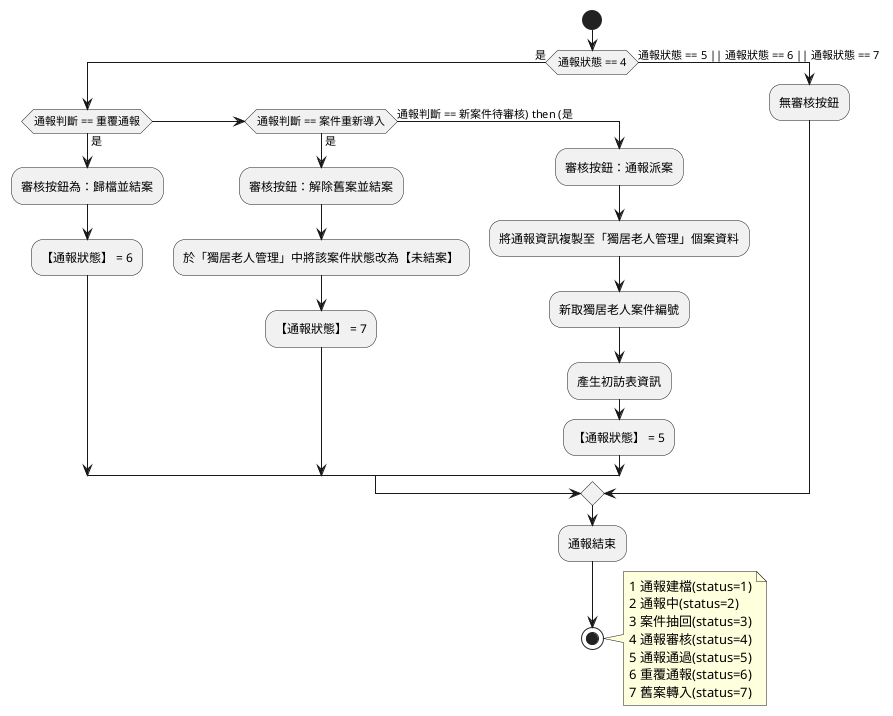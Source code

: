 @startuml

start

if (通報狀態 == 4) then (是)
  if (通報判斷 == 重覆通報) then (是)
    :審核按鈕為：歸檔並結案;
    :【通報狀態】 = 6;
  elseif (通報判斷 == 案件重新導入) then (是)
    :審核按鈕：解除舊案並結案;
    :於「獨居老人管理」中將該案件狀態改為【未結案】;
    :【通報狀態】 = 7;
  else (通報判斷 == 新案件待審核) then (是)
    :審核按鈕：通報派案;

    :將通報資訊複製至「獨居老人管理」個案資料;
    :新取獨居老人案件編號;
    :產生初訪表資訊;
    :【通報狀態】 = 5;
  endif
else (通報狀態 == 5 || 通報狀態 == 6 || 通報狀態 == 7 )
  :無審核按鈕;
endif
:通報結束;
stop


note right
  1 通報建檔(status=1)
  2 通報中(status=2)
  3 案件抽回(status=3)
  4 通報審核(status=4)
  5 通報通過(status=5)
  6 重覆通報(status=6)
  7 舊案轉入(status=7)
end note

@enduml
